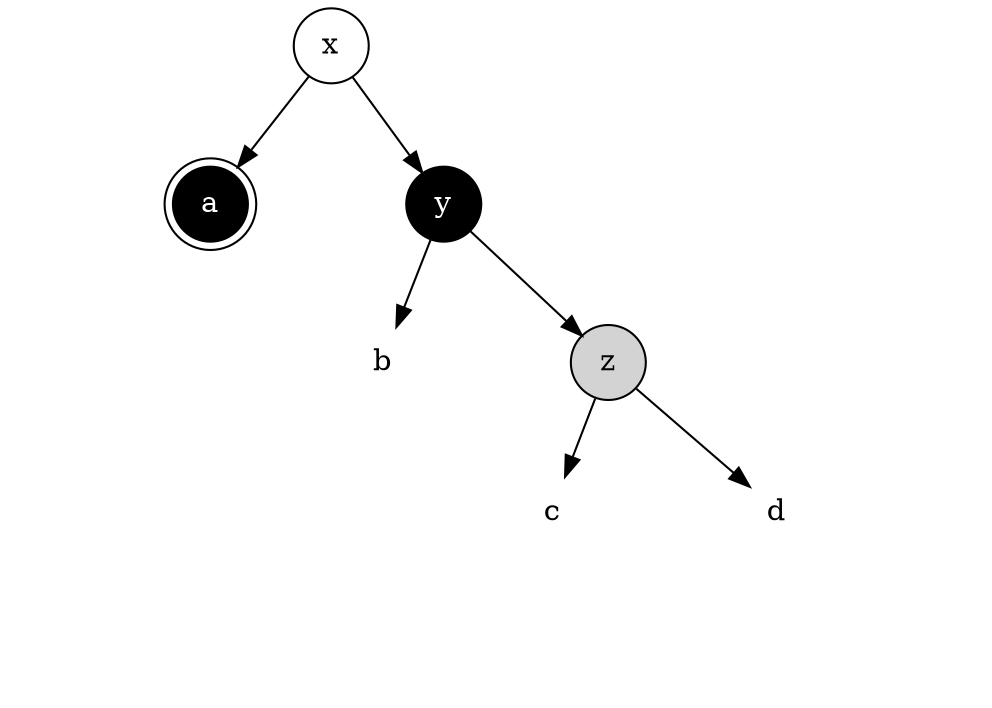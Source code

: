 digraph G{
	node[shape=circle]
	ax[label="x", style=filled, fillcolor=white, fontcolor=black];
	aa[label="a", style=filled, fillcolor=black, fontcolor=white, peripheries=2];
	nilaal[label="", style=invis];
	nilaar[label="", style=invis];
	nilaam[label="", style=invis];
	aa->nilaal[style=invis];
	aa->nilaam[style=invis];
	aa->nilaar[style=invis];
	{rank=same nilaal->nilaam->nilaar[style=invis]}
	ay[label="y", style=filled, fillcolor=black, fontcolor=white];
	ab[label="b", style=filled, color=white];
	nilabl[label="", style=invis];
	nilabr[label="", style=invis];
	nilabm[label="", style=invis];
	ab->nilabl[style=invis];
	ab->nilabm[style=invis];
	ab->nilabr[style=invis];
	{rank=same nilabl->nilabm->nilabr[style=invis]}
	az[label="z", style=filled, fillcolor=lightgray, fontcolor=black];
	ac[label="c", style=filled, color=white];
	nilacl[label="", style=invis];
	nilacr[label="", style=invis];
	nilacm[label="", style=invis];
	ac->nilacl[style=invis];
	ac->nilacm[style=invis];
	ac->nilacr[style=invis];
	{rank=same nilacl->nilacm->nilacr[style=invis]}
	ad[label="d", style=filled, color=white];
	niladl[label="", style=invis];
	niladr[label="", style=invis];
	niladm[label="", style=invis];
	ad->niladl[style=invis];
	ad->niladm[style=invis];
	ad->niladr[style=invis];
	{rank=same niladl->niladm->niladr[style=invis]}
	nilazm[label="", style=invis];
	az->ac
	az->nilazm[style=invis];
	az->ad
	{rank=same ac->nilazm->ad[style=invis]}
	nilaym[label="", style=invis];
	ay->ab
	ay->nilaym[style=invis];
	ay->az
	{rank=same ab->nilaym->az[style=invis]}
	nilaxm[label="", style=invis];
	ax->aa
	ax->nilaxm[style=invis];
	ax->ay
	{rank=same aa->nilaxm->ay[style=invis]}
}